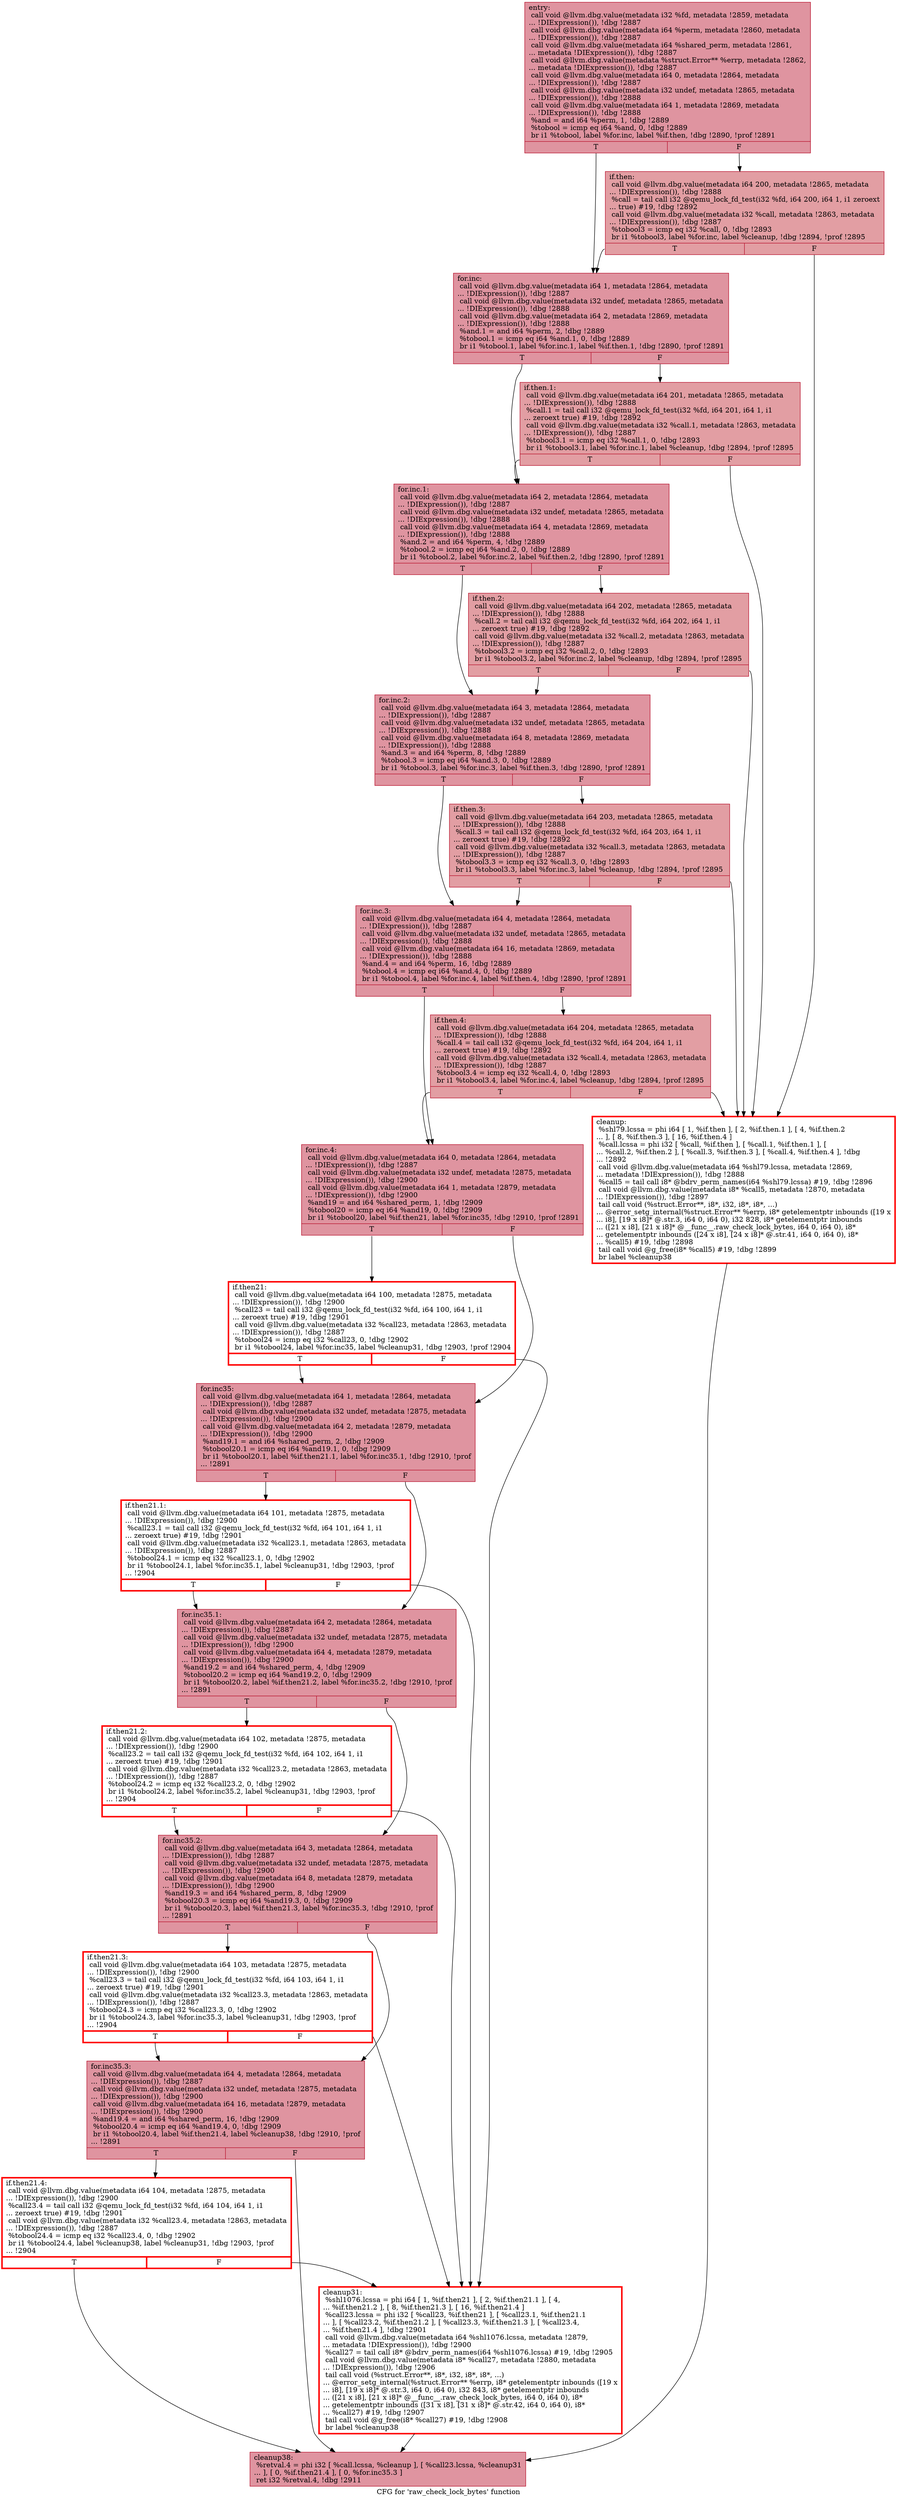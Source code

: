digraph "CFG for 'raw_check_lock_bytes' function" {
	label="CFG for 'raw_check_lock_bytes' function";

	Node0x55582311fea0 [shape=record,color="#b70d28ff", style=filled, fillcolor="#b70d2870",label="{entry:\l  call void @llvm.dbg.value(metadata i32 %fd, metadata !2859, metadata\l... !DIExpression()), !dbg !2887\l  call void @llvm.dbg.value(metadata i64 %perm, metadata !2860, metadata\l... !DIExpression()), !dbg !2887\l  call void @llvm.dbg.value(metadata i64 %shared_perm, metadata !2861,\l... metadata !DIExpression()), !dbg !2887\l  call void @llvm.dbg.value(metadata %struct.Error** %errp, metadata !2862,\l... metadata !DIExpression()), !dbg !2887\l  call void @llvm.dbg.value(metadata i64 0, metadata !2864, metadata\l... !DIExpression()), !dbg !2887\l  call void @llvm.dbg.value(metadata i32 undef, metadata !2865, metadata\l... !DIExpression()), !dbg !2888\l  call void @llvm.dbg.value(metadata i64 1, metadata !2869, metadata\l... !DIExpression()), !dbg !2888\l  %and = and i64 %perm, 1, !dbg !2889\l  %tobool = icmp eq i64 %and, 0, !dbg !2889\l  br i1 %tobool, label %for.inc, label %if.then, !dbg !2890, !prof !2891\l|{<s0>T|<s1>F}}"];
	Node0x55582311fea0:s0 -> Node0x555823136cf0;
	Node0x55582311fea0:s1 -> Node0x555823138030;
	Node0x555823138030 [shape=record,color="#b70d28ff", style=filled, fillcolor="#be242e70",label="{if.then:                                          \l  call void @llvm.dbg.value(metadata i64 200, metadata !2865, metadata\l... !DIExpression()), !dbg !2888\l  %call = tail call i32 @qemu_lock_fd_test(i32 %fd, i64 200, i64 1, i1 zeroext\l... true) #19, !dbg !2892\l  call void @llvm.dbg.value(metadata i32 %call, metadata !2863, metadata\l... !DIExpression()), !dbg !2887\l  %tobool3 = icmp eq i32 %call, 0, !dbg !2893\l  br i1 %tobool3, label %for.inc, label %cleanup, !dbg !2894, !prof !2895\l|{<s0>T|<s1>F}}"];
	Node0x555823138030:s0 -> Node0x555823136cf0;
	Node0x555823138030:s1 -> Node0x55582313aa80;
	Node0x55582313aa80 [shape=record,penwidth=3.0, color="red",label="{cleanup:                                          \l  %shl79.lcssa = phi i64 [ 1, %if.then ], [ 2, %if.then.1 ], [ 4, %if.then.2\l... ], [ 8, %if.then.3 ], [ 16, %if.then.4 ]\l  %call.lcssa = phi i32 [ %call, %if.then ], [ %call.1, %if.then.1 ], [\l... %call.2, %if.then.2 ], [ %call.3, %if.then.3 ], [ %call.4, %if.then.4 ], !dbg\l... !2892\l  call void @llvm.dbg.value(metadata i64 %shl79.lcssa, metadata !2869,\l... metadata !DIExpression()), !dbg !2888\l  %call5 = tail call i8* @bdrv_perm_names(i64 %shl79.lcssa) #19, !dbg !2896\l  call void @llvm.dbg.value(metadata i8* %call5, metadata !2870, metadata\l... !DIExpression()), !dbg !2897\l  tail call void (%struct.Error**, i8*, i32, i8*, i8*, ...)\l... @error_setg_internal(%struct.Error** %errp, i8* getelementptr inbounds ([19 x\l... i8], [19 x i8]* @.str.3, i64 0, i64 0), i32 828, i8* getelementptr inbounds\l... ([21 x i8], [21 x i8]* @__func__.raw_check_lock_bytes, i64 0, i64 0), i8*\l... getelementptr inbounds ([24 x i8], [24 x i8]* @.str.41, i64 0, i64 0), i8*\l... %call5) #19, !dbg !2898\l  tail call void @g_free(i8* %call5) #19, !dbg !2899\l  br label %cleanup38\l}"];
	Node0x55582313aa80 -> Node0x55582313ae00;
	Node0x555823136cf0 [shape=record,color="#b70d28ff", style=filled, fillcolor="#b70d2870",label="{for.inc:                                          \l  call void @llvm.dbg.value(metadata i64 1, metadata !2864, metadata\l... !DIExpression()), !dbg !2887\l  call void @llvm.dbg.value(metadata i32 undef, metadata !2865, metadata\l... !DIExpression()), !dbg !2888\l  call void @llvm.dbg.value(metadata i64 2, metadata !2869, metadata\l... !DIExpression()), !dbg !2888\l  %and.1 = and i64 %perm, 2, !dbg !2889\l  %tobool.1 = icmp eq i64 %and.1, 0, !dbg !2889\l  br i1 %tobool.1, label %for.inc.1, label %if.then.1, !dbg !2890, !prof !2891\l|{<s0>T|<s1>F}}"];
	Node0x555823136cf0:s0 -> Node0x5558232c30a0;
	Node0x555823136cf0:s1 -> Node0x555823136b60;
	Node0x55582313cd00 [shape=record,penwidth=3.0, color="red",label="{if.then21:                                        \l  call void @llvm.dbg.value(metadata i64 100, metadata !2875, metadata\l... !DIExpression()), !dbg !2900\l  %call23 = tail call i32 @qemu_lock_fd_test(i32 %fd, i64 100, i64 1, i1\l... zeroext true) #19, !dbg !2901\l  call void @llvm.dbg.value(metadata i32 %call23, metadata !2863, metadata\l... !DIExpression()), !dbg !2887\l  %tobool24 = icmp eq i32 %call23, 0, !dbg !2902\l  br i1 %tobool24, label %for.inc35, label %cleanup31, !dbg !2903, !prof !2904\l|{<s0>T|<s1>F}}"];
	Node0x55582313cd00:s0 -> Node0x55582313b880;
	Node0x55582313cd00:s1 -> Node0x55582313eb20;
	Node0x55582313eb20 [shape=record,penwidth=3.0, color="red",label="{cleanup31:                                        \l  %shl1076.lcssa = phi i64 [ 1, %if.then21 ], [ 2, %if.then21.1 ], [ 4,\l... %if.then21.2 ], [ 8, %if.then21.3 ], [ 16, %if.then21.4 ]\l  %call23.lcssa = phi i32 [ %call23, %if.then21 ], [ %call23.1, %if.then21.1\l... ], [ %call23.2, %if.then21.2 ], [ %call23.3, %if.then21.3 ], [ %call23.4,\l... %if.then21.4 ], !dbg !2901\l  call void @llvm.dbg.value(metadata i64 %shl1076.lcssa, metadata !2879,\l... metadata !DIExpression()), !dbg !2900\l  %call27 = tail call i8* @bdrv_perm_names(i64 %shl1076.lcssa) #19, !dbg !2905\l  call void @llvm.dbg.value(metadata i8* %call27, metadata !2880, metadata\l... !DIExpression()), !dbg !2906\l  tail call void (%struct.Error**, i8*, i32, i8*, i8*, ...)\l... @error_setg_internal(%struct.Error** %errp, i8* getelementptr inbounds ([19 x\l... i8], [19 x i8]* @.str.3, i64 0, i64 0), i32 843, i8* getelementptr inbounds\l... ([21 x i8], [21 x i8]* @__func__.raw_check_lock_bytes, i64 0, i64 0), i8*\l... getelementptr inbounds ([31 x i8], [31 x i8]* @.str.42, i64 0, i64 0), i8*\l... %call27) #19, !dbg !2907\l  tail call void @g_free(i8* %call27) #19, !dbg !2908\l  br label %cleanup38\l}"];
	Node0x55582313eb20 -> Node0x55582313ae00;
	Node0x55582313b880 [shape=record,color="#b70d28ff", style=filled, fillcolor="#b70d2870",label="{for.inc35:                                        \l  call void @llvm.dbg.value(metadata i64 1, metadata !2864, metadata\l... !DIExpression()), !dbg !2887\l  call void @llvm.dbg.value(metadata i32 undef, metadata !2875, metadata\l... !DIExpression()), !dbg !2900\l  call void @llvm.dbg.value(metadata i64 2, metadata !2879, metadata\l... !DIExpression()), !dbg !2900\l  %and19.1 = and i64 %shared_perm, 2, !dbg !2909\l  %tobool20.1 = icmp eq i64 %and19.1, 0, !dbg !2909\l  br i1 %tobool20.1, label %if.then21.1, label %for.inc35.1, !dbg !2910, !prof\l... !2891\l|{<s0>T|<s1>F}}"];
	Node0x55582313b880:s0 -> Node0x555823086910;
	Node0x55582313b880:s1 -> Node0x555822f95f40;
	Node0x55582313ae00 [shape=record,color="#b70d28ff", style=filled, fillcolor="#b70d2870",label="{cleanup38:                                        \l  %retval.4 = phi i32 [ %call.lcssa, %cleanup ], [ %call23.lcssa, %cleanup31\l... ], [ 0, %if.then21.4 ], [ 0, %for.inc35.3 ]\l  ret i32 %retval.4, !dbg !2911\l}"];
	Node0x555823086910 [shape=record,penwidth=3.0, color="red",label="{if.then21.1:                                      \l  call void @llvm.dbg.value(metadata i64 101, metadata !2875, metadata\l... !DIExpression()), !dbg !2900\l  %call23.1 = tail call i32 @qemu_lock_fd_test(i32 %fd, i64 101, i64 1, i1\l... zeroext true) #19, !dbg !2901\l  call void @llvm.dbg.value(metadata i32 %call23.1, metadata !2863, metadata\l... !DIExpression()), !dbg !2887\l  %tobool24.1 = icmp eq i32 %call23.1, 0, !dbg !2902\l  br i1 %tobool24.1, label %for.inc35.1, label %cleanup31, !dbg !2903, !prof\l... !2904\l|{<s0>T|<s1>F}}"];
	Node0x555823086910:s0 -> Node0x555822f95f40;
	Node0x555823086910:s1 -> Node0x55582313eb20;
	Node0x555822f95f40 [shape=record,color="#b70d28ff", style=filled, fillcolor="#b70d2870",label="{for.inc35.1:                                      \l  call void @llvm.dbg.value(metadata i64 2, metadata !2864, metadata\l... !DIExpression()), !dbg !2887\l  call void @llvm.dbg.value(metadata i32 undef, metadata !2875, metadata\l... !DIExpression()), !dbg !2900\l  call void @llvm.dbg.value(metadata i64 4, metadata !2879, metadata\l... !DIExpression()), !dbg !2900\l  %and19.2 = and i64 %shared_perm, 4, !dbg !2909\l  %tobool20.2 = icmp eq i64 %and19.2, 0, !dbg !2909\l  br i1 %tobool20.2, label %if.then21.2, label %for.inc35.2, !dbg !2910, !prof\l... !2891\l|{<s0>T|<s1>F}}"];
	Node0x555822f95f40:s0 -> Node0x555823255b00;
	Node0x555822f95f40:s1 -> Node0x5558230e6130;
	Node0x555823255b00 [shape=record,penwidth=3.0, color="red",label="{if.then21.2:                                      \l  call void @llvm.dbg.value(metadata i64 102, metadata !2875, metadata\l... !DIExpression()), !dbg !2900\l  %call23.2 = tail call i32 @qemu_lock_fd_test(i32 %fd, i64 102, i64 1, i1\l... zeroext true) #19, !dbg !2901\l  call void @llvm.dbg.value(metadata i32 %call23.2, metadata !2863, metadata\l... !DIExpression()), !dbg !2887\l  %tobool24.2 = icmp eq i32 %call23.2, 0, !dbg !2902\l  br i1 %tobool24.2, label %for.inc35.2, label %cleanup31, !dbg !2903, !prof\l... !2904\l|{<s0>T|<s1>F}}"];
	Node0x555823255b00:s0 -> Node0x5558230e6130;
	Node0x555823255b00:s1 -> Node0x55582313eb20;
	Node0x5558230e6130 [shape=record,color="#b70d28ff", style=filled, fillcolor="#b70d2870",label="{for.inc35.2:                                      \l  call void @llvm.dbg.value(metadata i64 3, metadata !2864, metadata\l... !DIExpression()), !dbg !2887\l  call void @llvm.dbg.value(metadata i32 undef, metadata !2875, metadata\l... !DIExpression()), !dbg !2900\l  call void @llvm.dbg.value(metadata i64 8, metadata !2879, metadata\l... !DIExpression()), !dbg !2900\l  %and19.3 = and i64 %shared_perm, 8, !dbg !2909\l  %tobool20.3 = icmp eq i64 %and19.3, 0, !dbg !2909\l  br i1 %tobool20.3, label %if.then21.3, label %for.inc35.3, !dbg !2910, !prof\l... !2891\l|{<s0>T|<s1>F}}"];
	Node0x5558230e6130:s0 -> Node0x5558232e3ec0;
	Node0x5558230e6130:s1 -> Node0x5558230a8490;
	Node0x5558232e3ec0 [shape=record,penwidth=3.0, color="red",label="{if.then21.3:                                      \l  call void @llvm.dbg.value(metadata i64 103, metadata !2875, metadata\l... !DIExpression()), !dbg !2900\l  %call23.3 = tail call i32 @qemu_lock_fd_test(i32 %fd, i64 103, i64 1, i1\l... zeroext true) #19, !dbg !2901\l  call void @llvm.dbg.value(metadata i32 %call23.3, metadata !2863, metadata\l... !DIExpression()), !dbg !2887\l  %tobool24.3 = icmp eq i32 %call23.3, 0, !dbg !2902\l  br i1 %tobool24.3, label %for.inc35.3, label %cleanup31, !dbg !2903, !prof\l... !2904\l|{<s0>T|<s1>F}}"];
	Node0x5558232e3ec0:s0 -> Node0x5558230a8490;
	Node0x5558232e3ec0:s1 -> Node0x55582313eb20;
	Node0x5558230a8490 [shape=record,color="#b70d28ff", style=filled, fillcolor="#b70d2870",label="{for.inc35.3:                                      \l  call void @llvm.dbg.value(metadata i64 4, metadata !2864, metadata\l... !DIExpression()), !dbg !2887\l  call void @llvm.dbg.value(metadata i32 undef, metadata !2875, metadata\l... !DIExpression()), !dbg !2900\l  call void @llvm.dbg.value(metadata i64 16, metadata !2879, metadata\l... !DIExpression()), !dbg !2900\l  %and19.4 = and i64 %shared_perm, 16, !dbg !2909\l  %tobool20.4 = icmp eq i64 %and19.4, 0, !dbg !2909\l  br i1 %tobool20.4, label %if.then21.4, label %cleanup38, !dbg !2910, !prof\l... !2891\l|{<s0>T|<s1>F}}"];
	Node0x5558230a8490:s0 -> Node0x555823130ed0;
	Node0x5558230a8490:s1 -> Node0x55582313ae00;
	Node0x555823130ed0 [shape=record,penwidth=3.0, color="red",label="{if.then21.4:                                      \l  call void @llvm.dbg.value(metadata i64 104, metadata !2875, metadata\l... !DIExpression()), !dbg !2900\l  %call23.4 = tail call i32 @qemu_lock_fd_test(i32 %fd, i64 104, i64 1, i1\l... zeroext true) #19, !dbg !2901\l  call void @llvm.dbg.value(metadata i32 %call23.4, metadata !2863, metadata\l... !DIExpression()), !dbg !2887\l  %tobool24.4 = icmp eq i32 %call23.4, 0, !dbg !2902\l  br i1 %tobool24.4, label %cleanup38, label %cleanup31, !dbg !2903, !prof\l... !2904\l|{<s0>T|<s1>F}}"];
	Node0x555823130ed0:s0 -> Node0x55582313ae00;
	Node0x555823130ed0:s1 -> Node0x55582313eb20;
	Node0x555823136b60 [shape=record,color="#b70d28ff", style=filled, fillcolor="#be242e70",label="{if.then.1:                                        \l  call void @llvm.dbg.value(metadata i64 201, metadata !2865, metadata\l... !DIExpression()), !dbg !2888\l  %call.1 = tail call i32 @qemu_lock_fd_test(i32 %fd, i64 201, i64 1, i1\l... zeroext true) #19, !dbg !2892\l  call void @llvm.dbg.value(metadata i32 %call.1, metadata !2863, metadata\l... !DIExpression()), !dbg !2887\l  %tobool3.1 = icmp eq i32 %call.1, 0, !dbg !2893\l  br i1 %tobool3.1, label %for.inc.1, label %cleanup, !dbg !2894, !prof !2895\l|{<s0>T|<s1>F}}"];
	Node0x555823136b60:s0 -> Node0x5558232c30a0;
	Node0x555823136b60:s1 -> Node0x55582313aa80;
	Node0x5558232c30a0 [shape=record,color="#b70d28ff", style=filled, fillcolor="#b70d2870",label="{for.inc.1:                                        \l  call void @llvm.dbg.value(metadata i64 2, metadata !2864, metadata\l... !DIExpression()), !dbg !2887\l  call void @llvm.dbg.value(metadata i32 undef, metadata !2865, metadata\l... !DIExpression()), !dbg !2888\l  call void @llvm.dbg.value(metadata i64 4, metadata !2869, metadata\l... !DIExpression()), !dbg !2888\l  %and.2 = and i64 %perm, 4, !dbg !2889\l  %tobool.2 = icmp eq i64 %and.2, 0, !dbg !2889\l  br i1 %tobool.2, label %for.inc.2, label %if.then.2, !dbg !2890, !prof !2891\l|{<s0>T|<s1>F}}"];
	Node0x5558232c30a0:s0 -> Node0x5558232d24b0;
	Node0x5558232c30a0:s1 -> Node0x55582301ed50;
	Node0x55582301ed50 [shape=record,color="#b70d28ff", style=filled, fillcolor="#be242e70",label="{if.then.2:                                        \l  call void @llvm.dbg.value(metadata i64 202, metadata !2865, metadata\l... !DIExpression()), !dbg !2888\l  %call.2 = tail call i32 @qemu_lock_fd_test(i32 %fd, i64 202, i64 1, i1\l... zeroext true) #19, !dbg !2892\l  call void @llvm.dbg.value(metadata i32 %call.2, metadata !2863, metadata\l... !DIExpression()), !dbg !2887\l  %tobool3.2 = icmp eq i32 %call.2, 0, !dbg !2893\l  br i1 %tobool3.2, label %for.inc.2, label %cleanup, !dbg !2894, !prof !2895\l|{<s0>T|<s1>F}}"];
	Node0x55582301ed50:s0 -> Node0x5558232d24b0;
	Node0x55582301ed50:s1 -> Node0x55582313aa80;
	Node0x5558232d24b0 [shape=record,color="#b70d28ff", style=filled, fillcolor="#b70d2870",label="{for.inc.2:                                        \l  call void @llvm.dbg.value(metadata i64 3, metadata !2864, metadata\l... !DIExpression()), !dbg !2887\l  call void @llvm.dbg.value(metadata i32 undef, metadata !2865, metadata\l... !DIExpression()), !dbg !2888\l  call void @llvm.dbg.value(metadata i64 8, metadata !2869, metadata\l... !DIExpression()), !dbg !2888\l  %and.3 = and i64 %perm, 8, !dbg !2889\l  %tobool.3 = icmp eq i64 %and.3, 0, !dbg !2889\l  br i1 %tobool.3, label %for.inc.3, label %if.then.3, !dbg !2890, !prof !2891\l|{<s0>T|<s1>F}}"];
	Node0x5558232d24b0:s0 -> Node0x555822ec76a0;
	Node0x5558232d24b0:s1 -> Node0x5558230eee40;
	Node0x5558230eee40 [shape=record,color="#b70d28ff", style=filled, fillcolor="#be242e70",label="{if.then.3:                                        \l  call void @llvm.dbg.value(metadata i64 203, metadata !2865, metadata\l... !DIExpression()), !dbg !2888\l  %call.3 = tail call i32 @qemu_lock_fd_test(i32 %fd, i64 203, i64 1, i1\l... zeroext true) #19, !dbg !2892\l  call void @llvm.dbg.value(metadata i32 %call.3, metadata !2863, metadata\l... !DIExpression()), !dbg !2887\l  %tobool3.3 = icmp eq i32 %call.3, 0, !dbg !2893\l  br i1 %tobool3.3, label %for.inc.3, label %cleanup, !dbg !2894, !prof !2895\l|{<s0>T|<s1>F}}"];
	Node0x5558230eee40:s0 -> Node0x555822ec76a0;
	Node0x5558230eee40:s1 -> Node0x55582313aa80;
	Node0x555822ec76a0 [shape=record,color="#b70d28ff", style=filled, fillcolor="#b70d2870",label="{for.inc.3:                                        \l  call void @llvm.dbg.value(metadata i64 4, metadata !2864, metadata\l... !DIExpression()), !dbg !2887\l  call void @llvm.dbg.value(metadata i32 undef, metadata !2865, metadata\l... !DIExpression()), !dbg !2888\l  call void @llvm.dbg.value(metadata i64 16, metadata !2869, metadata\l... !DIExpression()), !dbg !2888\l  %and.4 = and i64 %perm, 16, !dbg !2889\l  %tobool.4 = icmp eq i64 %and.4, 0, !dbg !2889\l  br i1 %tobool.4, label %for.inc.4, label %if.then.4, !dbg !2890, !prof !2891\l|{<s0>T|<s1>F}}"];
	Node0x555822ec76a0:s0 -> Node0x555823127e00;
	Node0x555822ec76a0:s1 -> Node0x5558232732c0;
	Node0x5558232732c0 [shape=record,color="#b70d28ff", style=filled, fillcolor="#be242e70",label="{if.then.4:                                        \l  call void @llvm.dbg.value(metadata i64 204, metadata !2865, metadata\l... !DIExpression()), !dbg !2888\l  %call.4 = tail call i32 @qemu_lock_fd_test(i32 %fd, i64 204, i64 1, i1\l... zeroext true) #19, !dbg !2892\l  call void @llvm.dbg.value(metadata i32 %call.4, metadata !2863, metadata\l... !DIExpression()), !dbg !2887\l  %tobool3.4 = icmp eq i32 %call.4, 0, !dbg !2893\l  br i1 %tobool3.4, label %for.inc.4, label %cleanup, !dbg !2894, !prof !2895\l|{<s0>T|<s1>F}}"];
	Node0x5558232732c0:s0 -> Node0x555823127e00;
	Node0x5558232732c0:s1 -> Node0x55582313aa80;
	Node0x555823127e00 [shape=record,color="#b70d28ff", style=filled, fillcolor="#b70d2870",label="{for.inc.4:                                        \l  call void @llvm.dbg.value(metadata i64 0, metadata !2864, metadata\l... !DIExpression()), !dbg !2887\l  call void @llvm.dbg.value(metadata i32 undef, metadata !2875, metadata\l... !DIExpression()), !dbg !2900\l  call void @llvm.dbg.value(metadata i64 1, metadata !2879, metadata\l... !DIExpression()), !dbg !2900\l  %and19 = and i64 %shared_perm, 1, !dbg !2909\l  %tobool20 = icmp eq i64 %and19, 0, !dbg !2909\l  br i1 %tobool20, label %if.then21, label %for.inc35, !dbg !2910, !prof !2891\l|{<s0>T|<s1>F}}"];
	Node0x555823127e00:s0 -> Node0x55582313cd00;
	Node0x555823127e00:s1 -> Node0x55582313b880;
}
